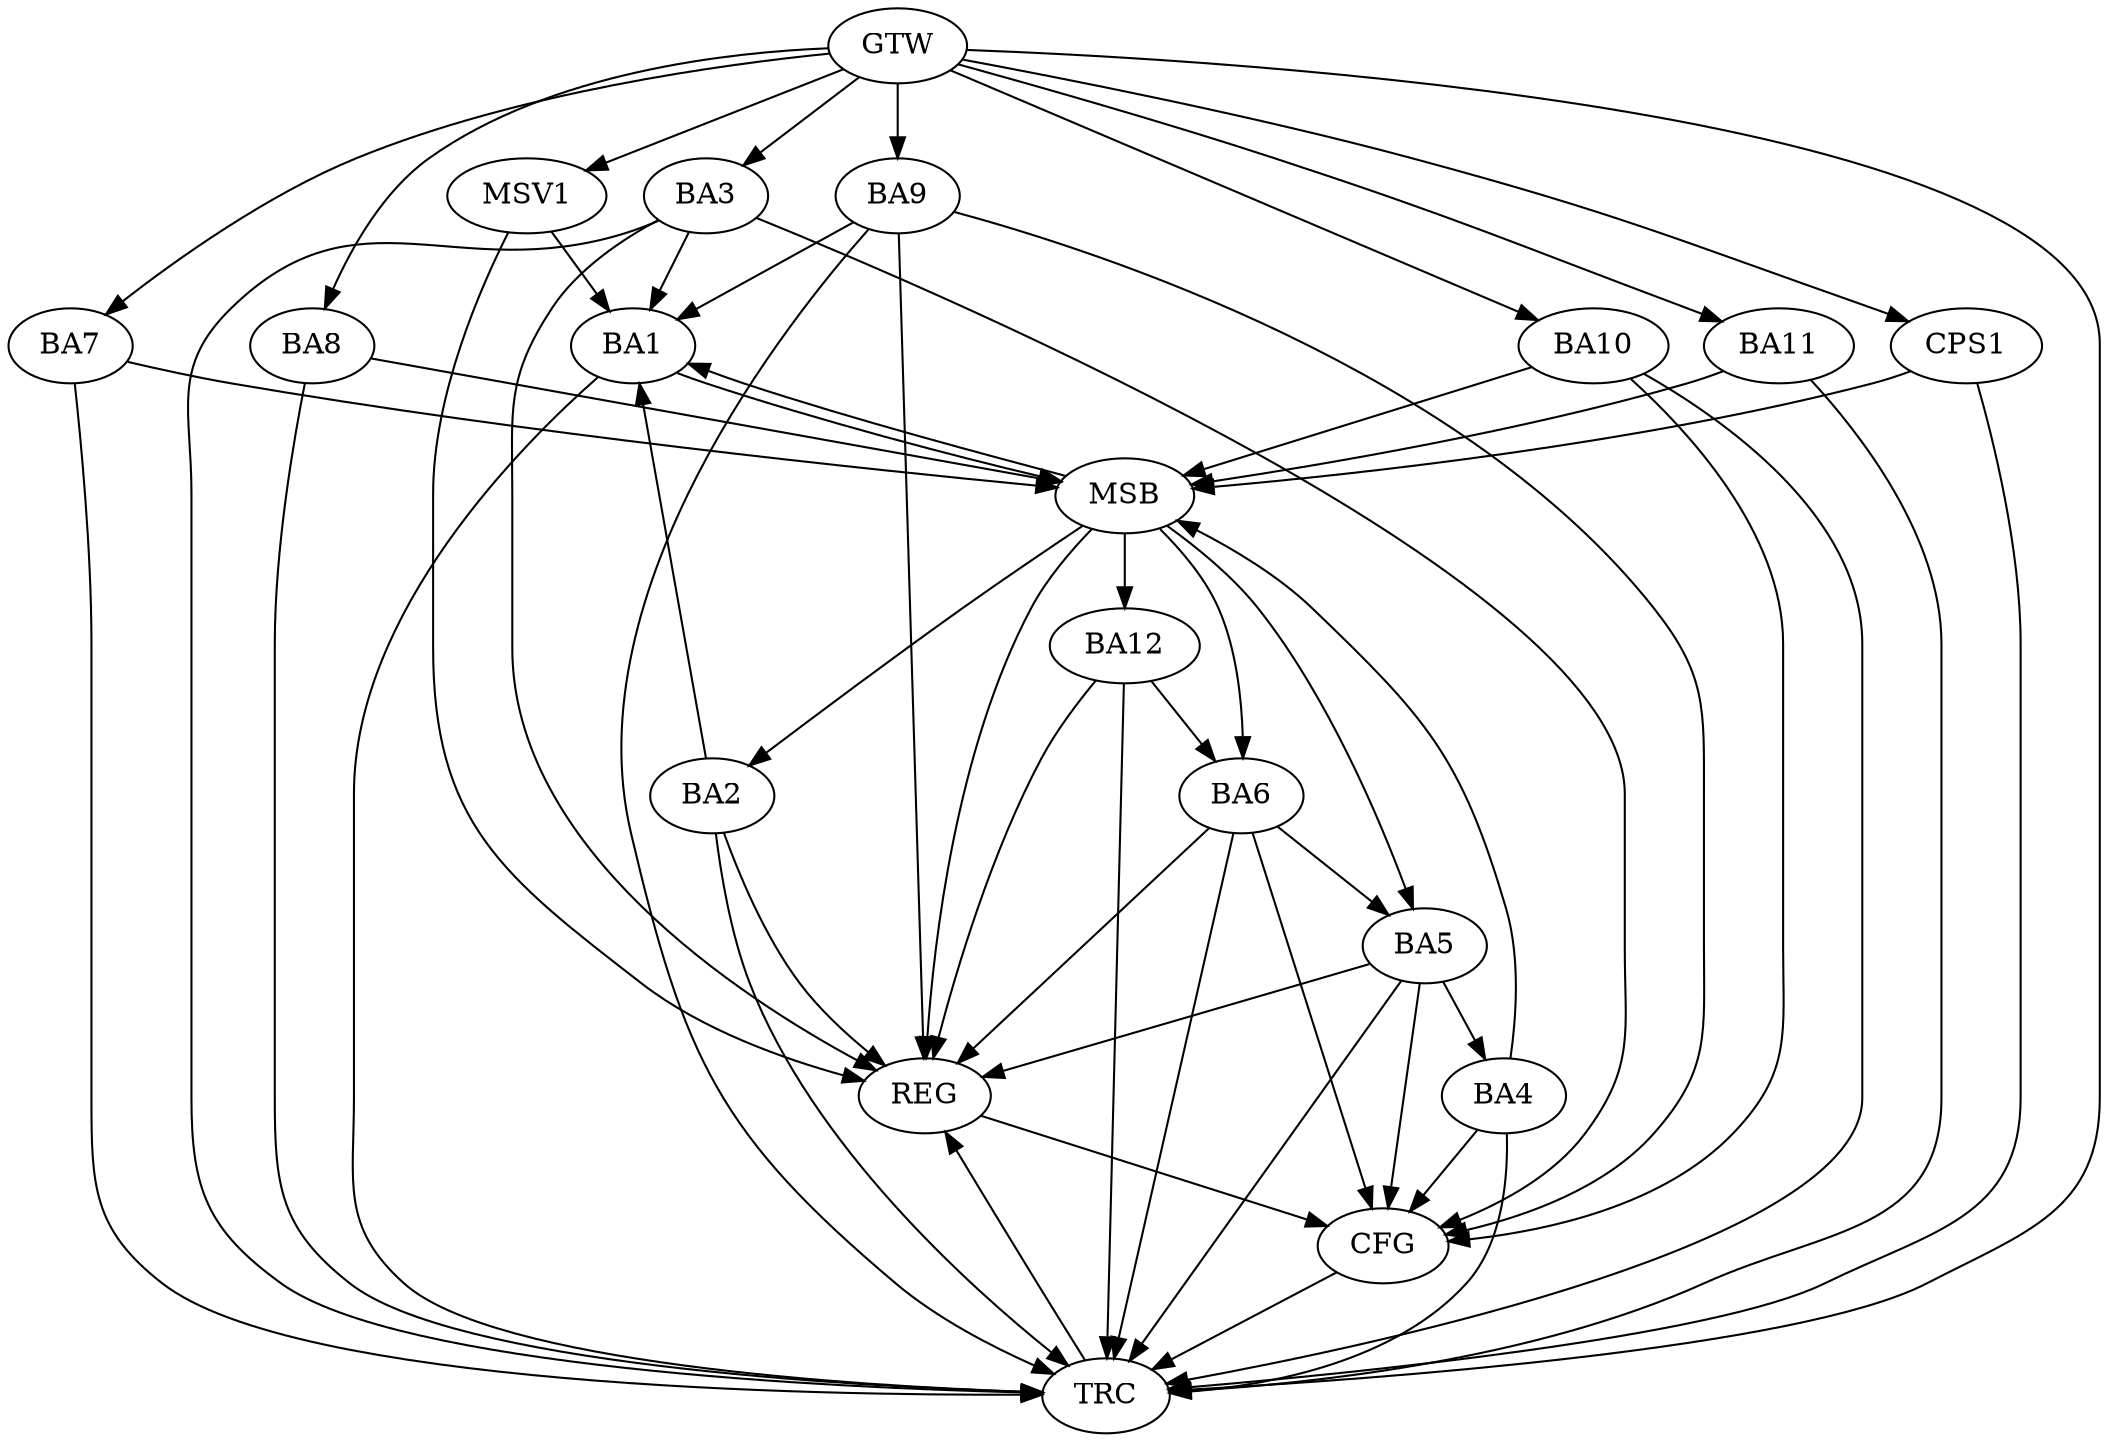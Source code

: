 strict digraph G {
  BA1 [ label="BA1" ];
  BA2 [ label="BA2" ];
  BA3 [ label="BA3" ];
  BA4 [ label="BA4" ];
  BA5 [ label="BA5" ];
  BA6 [ label="BA6" ];
  BA7 [ label="BA7" ];
  BA8 [ label="BA8" ];
  BA9 [ label="BA9" ];
  BA10 [ label="BA10" ];
  BA11 [ label="BA11" ];
  BA12 [ label="BA12" ];
  CPS1 [ label="CPS1" ];
  GTW [ label="GTW" ];
  REG [ label="REG" ];
  MSB [ label="MSB" ];
  CFG [ label="CFG" ];
  TRC [ label="TRC" ];
  MSV1 [ label="MSV1" ];
  BA2 -> BA1;
  BA3 -> BA1;
  BA5 -> BA4;
  BA6 -> BA5;
  BA9 -> BA1;
  BA12 -> BA6;
  GTW -> BA3;
  GTW -> BA7;
  GTW -> BA8;
  GTW -> BA9;
  GTW -> BA10;
  GTW -> BA11;
  GTW -> CPS1;
  BA2 -> REG;
  BA3 -> REG;
  BA5 -> REG;
  BA6 -> REG;
  BA9 -> REG;
  BA12 -> REG;
  BA1 -> MSB;
  MSB -> BA2;
  MSB -> REG;
  BA4 -> MSB;
  MSB -> BA1;
  BA7 -> MSB;
  MSB -> BA5;
  BA8 -> MSB;
  BA10 -> MSB;
  BA11 -> MSB;
  CPS1 -> MSB;
  MSB -> BA6;
  MSB -> BA12;
  BA5 -> CFG;
  BA3 -> CFG;
  BA9 -> CFG;
  BA10 -> CFG;
  BA4 -> CFG;
  BA6 -> CFG;
  REG -> CFG;
  BA1 -> TRC;
  BA2 -> TRC;
  BA3 -> TRC;
  BA4 -> TRC;
  BA5 -> TRC;
  BA6 -> TRC;
  BA7 -> TRC;
  BA8 -> TRC;
  BA9 -> TRC;
  BA10 -> TRC;
  BA11 -> TRC;
  BA12 -> TRC;
  CPS1 -> TRC;
  GTW -> TRC;
  CFG -> TRC;
  TRC -> REG;
  MSV1 -> BA1;
  GTW -> MSV1;
  MSV1 -> REG;
}
